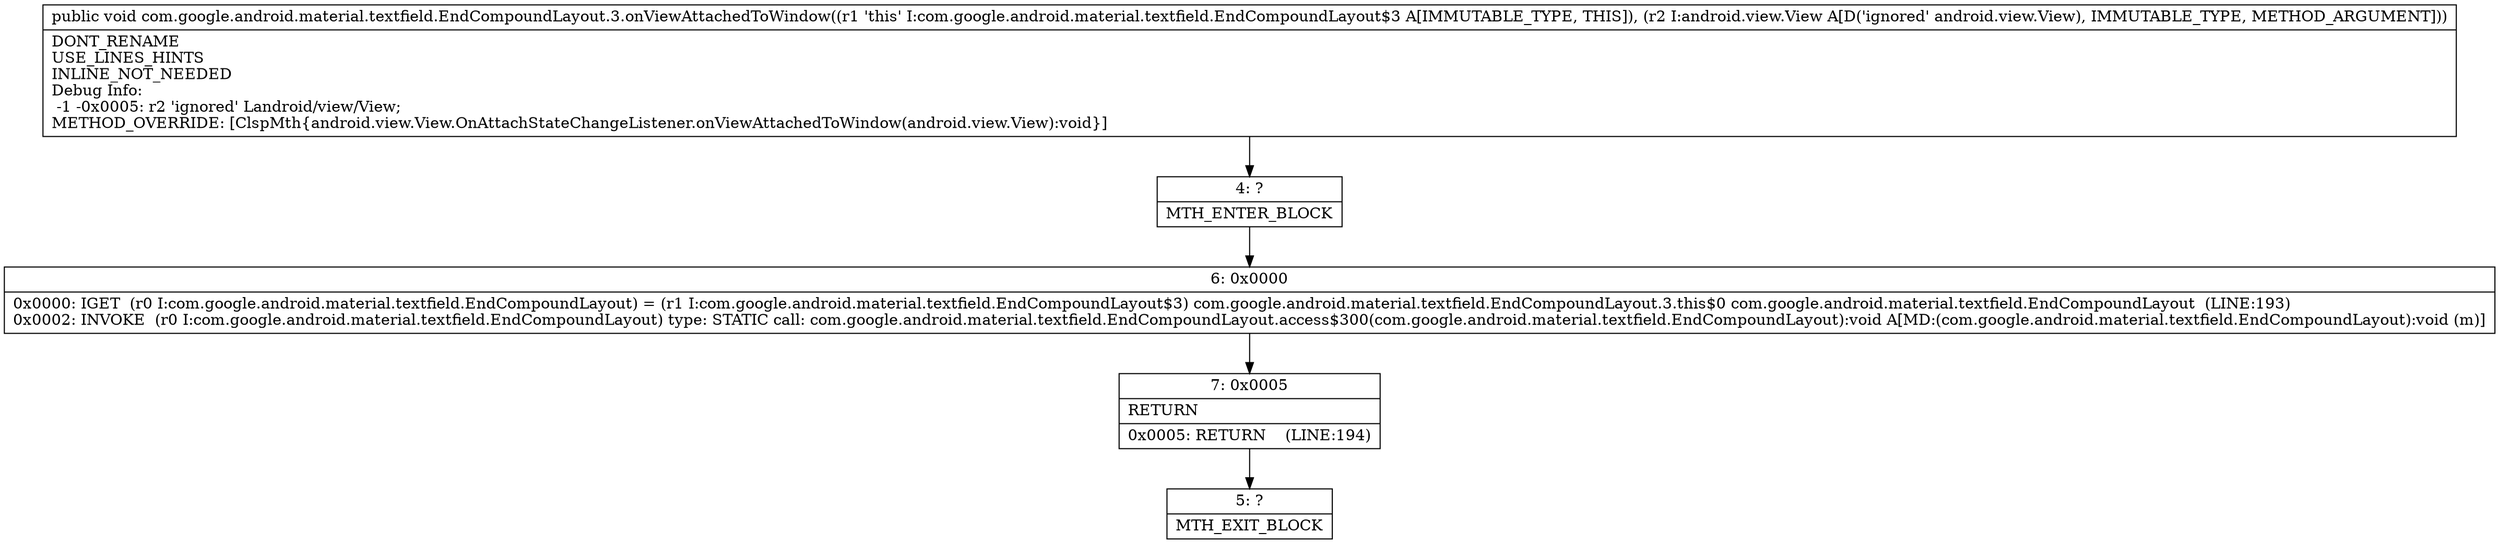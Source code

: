 digraph "CFG forcom.google.android.material.textfield.EndCompoundLayout.3.onViewAttachedToWindow(Landroid\/view\/View;)V" {
Node_4 [shape=record,label="{4\:\ ?|MTH_ENTER_BLOCK\l}"];
Node_6 [shape=record,label="{6\:\ 0x0000|0x0000: IGET  (r0 I:com.google.android.material.textfield.EndCompoundLayout) = (r1 I:com.google.android.material.textfield.EndCompoundLayout$3) com.google.android.material.textfield.EndCompoundLayout.3.this$0 com.google.android.material.textfield.EndCompoundLayout  (LINE:193)\l0x0002: INVOKE  (r0 I:com.google.android.material.textfield.EndCompoundLayout) type: STATIC call: com.google.android.material.textfield.EndCompoundLayout.access$300(com.google.android.material.textfield.EndCompoundLayout):void A[MD:(com.google.android.material.textfield.EndCompoundLayout):void (m)]\l}"];
Node_7 [shape=record,label="{7\:\ 0x0005|RETURN\l|0x0005: RETURN    (LINE:194)\l}"];
Node_5 [shape=record,label="{5\:\ ?|MTH_EXIT_BLOCK\l}"];
MethodNode[shape=record,label="{public void com.google.android.material.textfield.EndCompoundLayout.3.onViewAttachedToWindow((r1 'this' I:com.google.android.material.textfield.EndCompoundLayout$3 A[IMMUTABLE_TYPE, THIS]), (r2 I:android.view.View A[D('ignored' android.view.View), IMMUTABLE_TYPE, METHOD_ARGUMENT]))  | DONT_RENAME\lUSE_LINES_HINTS\lINLINE_NOT_NEEDED\lDebug Info:\l  \-1 \-0x0005: r2 'ignored' Landroid\/view\/View;\lMETHOD_OVERRIDE: [ClspMth\{android.view.View.OnAttachStateChangeListener.onViewAttachedToWindow(android.view.View):void\}]\l}"];
MethodNode -> Node_4;Node_4 -> Node_6;
Node_6 -> Node_7;
Node_7 -> Node_5;
}

